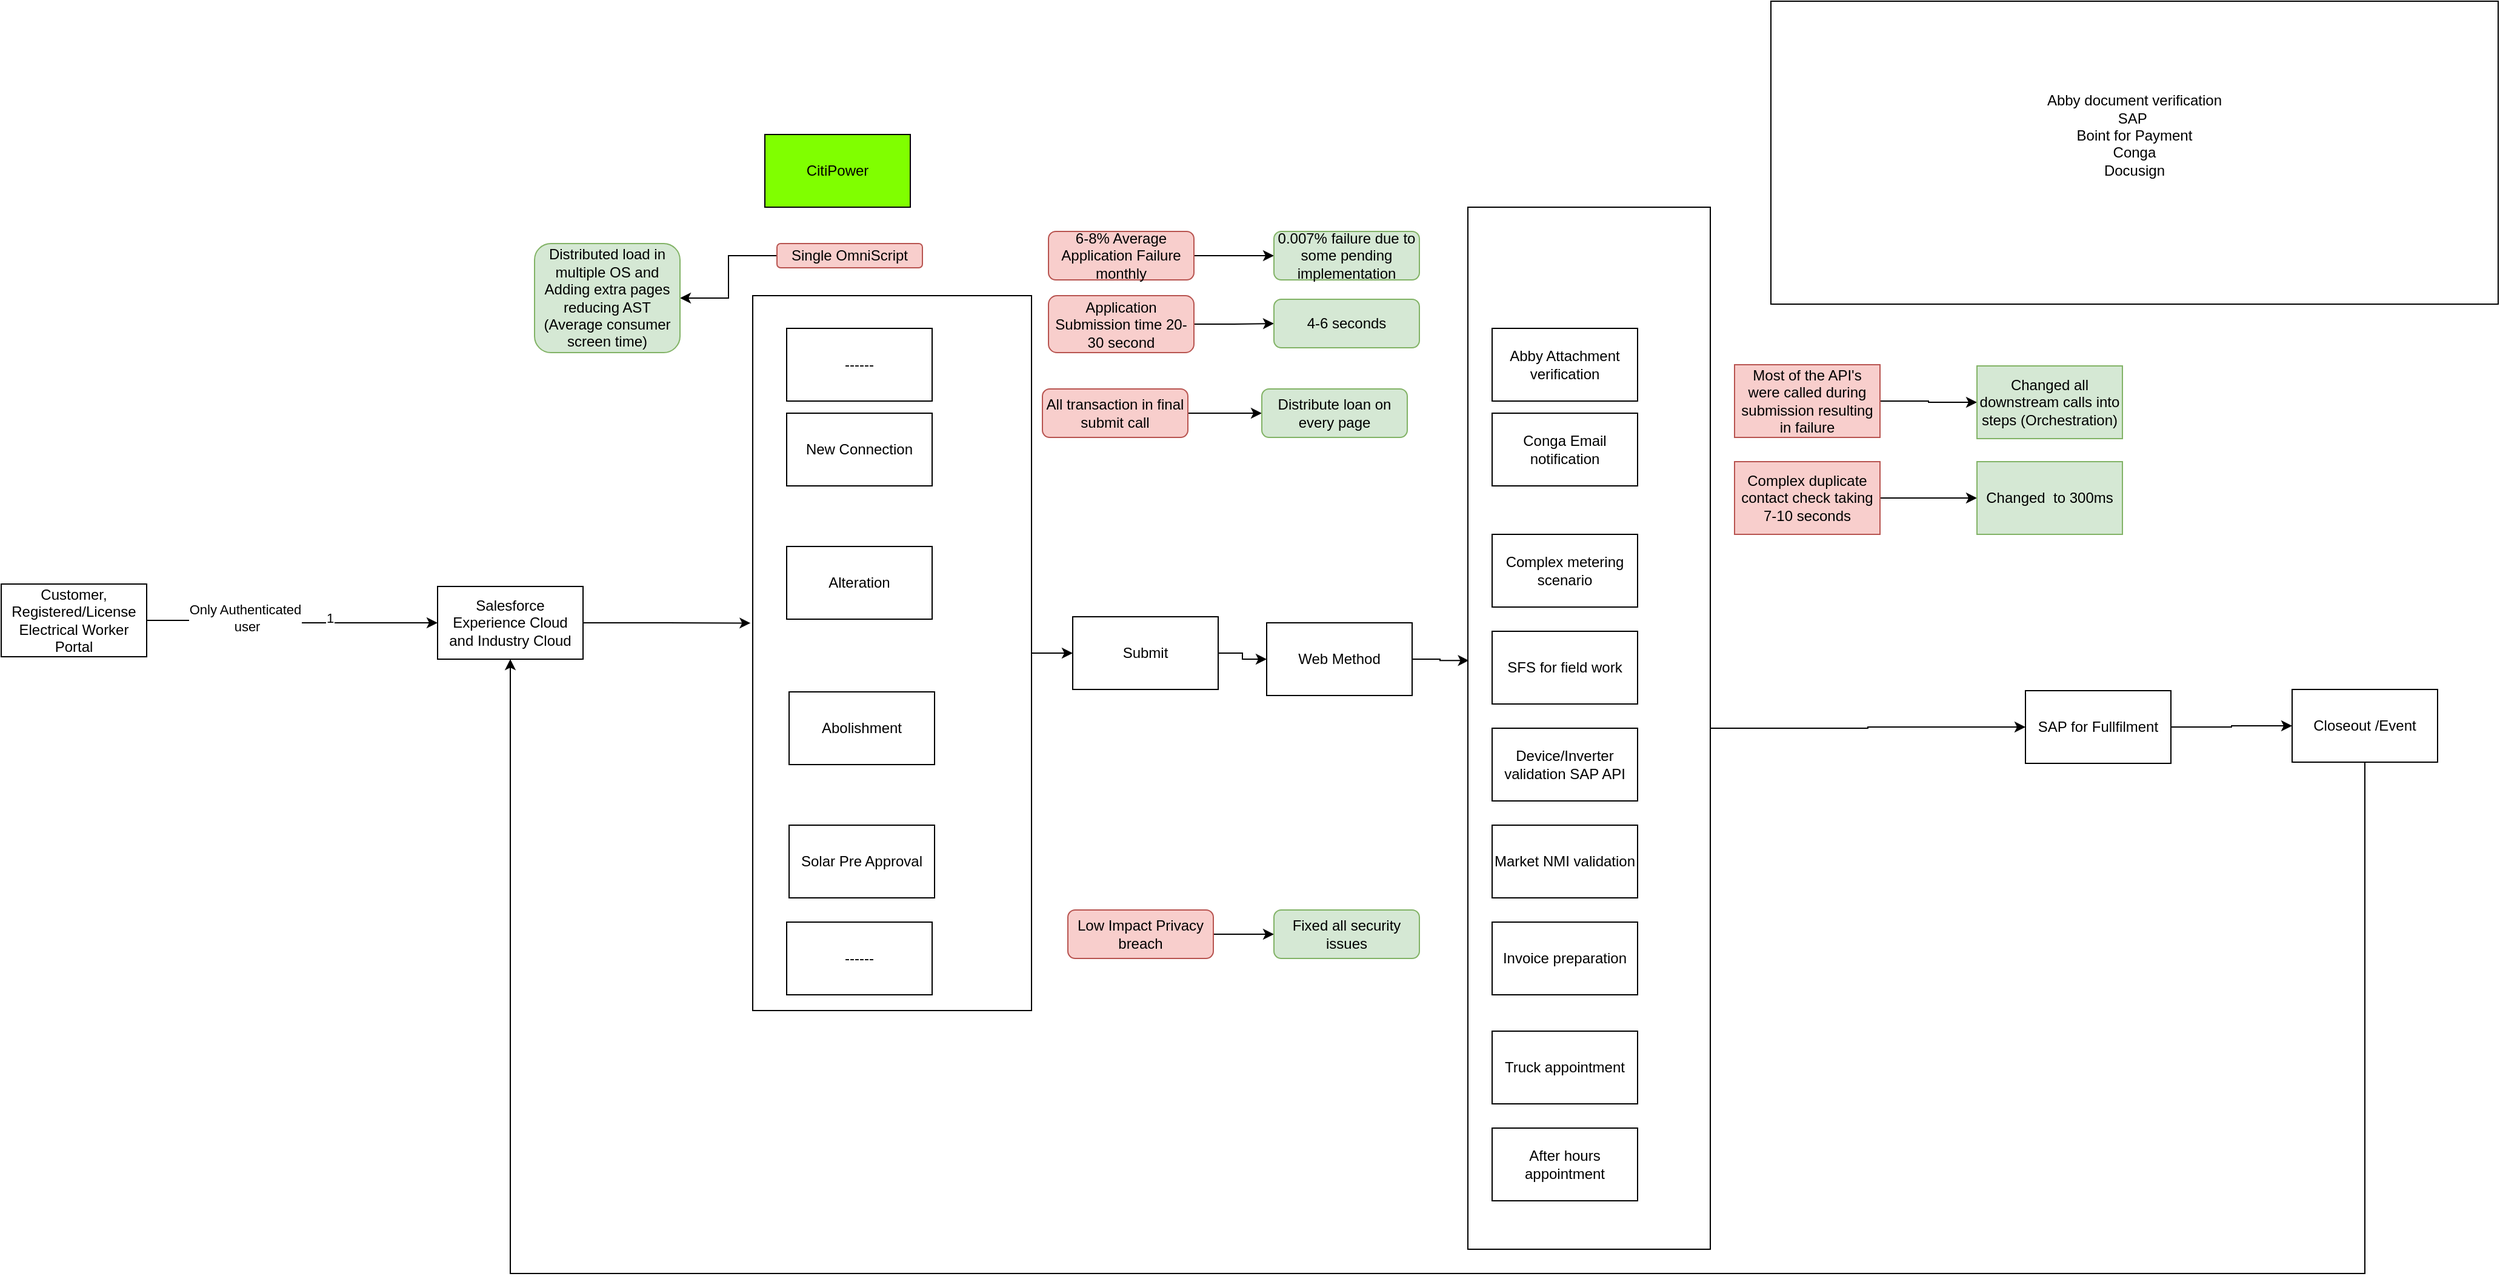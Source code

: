 <mxfile version="26.0.10">
  <diagram name="Page-1" id="ainewDnuy-ewS5lKNhwG">
    <mxGraphModel dx="1678" dy="2019" grid="1" gridSize="10" guides="1" tooltips="1" connect="1" arrows="1" fold="1" page="1" pageScale="1" pageWidth="850" pageHeight="1100" math="0" shadow="0">
      <root>
        <mxCell id="0" />
        <mxCell id="1" parent="0" />
        <mxCell id="xhRaF_tMoTgy2h4PzyXJ-1" value="" style="edgeStyle=orthogonalEdgeStyle;rounded=0;orthogonalLoop=1;jettySize=auto;html=1;" edge="1" parent="1" source="xhRaF_tMoTgy2h4PzyXJ-4" target="xhRaF_tMoTgy2h4PzyXJ-13">
          <mxGeometry relative="1" as="geometry" />
        </mxCell>
        <mxCell id="xhRaF_tMoTgy2h4PzyXJ-2" value="Only Authenticated&lt;div&gt;&amp;nbsp;user&lt;/div&gt;" style="edgeLabel;html=1;align=center;verticalAlign=middle;resizable=0;points=[];" vertex="1" connectable="0" parent="xhRaF_tMoTgy2h4PzyXJ-1">
          <mxGeometry x="-0.109" y="2" relative="1" as="geometry">
            <mxPoint x="-27" as="offset" />
          </mxGeometry>
        </mxCell>
        <mxCell id="xhRaF_tMoTgy2h4PzyXJ-3" value="1" style="edgeLabel;html=1;align=center;verticalAlign=middle;resizable=0;points=[];" vertex="1" connectable="0" parent="xhRaF_tMoTgy2h4PzyXJ-1">
          <mxGeometry x="0.264" y="4" relative="1" as="geometry">
            <mxPoint as="offset" />
          </mxGeometry>
        </mxCell>
        <mxCell id="xhRaF_tMoTgy2h4PzyXJ-4" value="Customer, Registered/License Electrical Worker Portal" style="rounded=0;whiteSpace=wrap;html=1;" vertex="1" parent="1">
          <mxGeometry x="30" y="101" width="120" height="60" as="geometry" />
        </mxCell>
        <mxCell id="xhRaF_tMoTgy2h4PzyXJ-13" value="Salesforce Experience Cloud and Industry Cloud" style="rounded=0;whiteSpace=wrap;html=1;" vertex="1" parent="1">
          <mxGeometry x="390" y="103" width="120" height="60" as="geometry" />
        </mxCell>
        <mxCell id="xhRaF_tMoTgy2h4PzyXJ-50" value="Web Method" style="rounded=0;whiteSpace=wrap;html=1;" vertex="1" parent="1">
          <mxGeometry x="1074" y="133" width="120" height="60" as="geometry" />
        </mxCell>
        <mxCell id="xhRaF_tMoTgy2h4PzyXJ-51" value="CitiPower" style="rounded=0;whiteSpace=wrap;html=1;fillColor=light-dark(#80FF00,var(--ge-dark-color, #121212));" vertex="1" parent="1">
          <mxGeometry x="660" y="-270" width="120" height="60" as="geometry" />
        </mxCell>
        <mxCell id="xhRaF_tMoTgy2h4PzyXJ-52" value="Abby document verification&lt;div&gt;SAP&amp;nbsp;&lt;/div&gt;&lt;div&gt;Boint for Payment&lt;/div&gt;&lt;div&gt;Conga&lt;/div&gt;&lt;div&gt;Docusign&lt;/div&gt;&lt;div&gt;&lt;br&gt;&lt;/div&gt;&lt;div&gt;&lt;br&gt;&lt;/div&gt;" style="rounded=0;whiteSpace=wrap;html=1;" vertex="1" parent="1">
          <mxGeometry x="1490" y="-380" width="600" height="250" as="geometry" />
        </mxCell>
        <mxCell id="xhRaF_tMoTgy2h4PzyXJ-54" value="Solar Pre Approval" style="rounded=0;whiteSpace=wrap;html=1;" vertex="1" parent="1">
          <mxGeometry x="680" y="300" width="120" height="60" as="geometry" />
        </mxCell>
        <mxCell id="xhRaF_tMoTgy2h4PzyXJ-55" value="Abolishment" style="rounded=0;whiteSpace=wrap;html=1;" vertex="1" parent="1">
          <mxGeometry x="680" y="190" width="120" height="60" as="geometry" />
        </mxCell>
        <mxCell id="xhRaF_tMoTgy2h4PzyXJ-56" value="Alteration" style="rounded=0;whiteSpace=wrap;html=1;" vertex="1" parent="1">
          <mxGeometry x="678" y="70" width="120" height="60" as="geometry" />
        </mxCell>
        <mxCell id="xhRaF_tMoTgy2h4PzyXJ-57" value="New Connection" style="rounded=0;whiteSpace=wrap;html=1;" vertex="1" parent="1">
          <mxGeometry x="678" y="-40" width="120" height="60" as="geometry" />
        </mxCell>
        <mxCell id="xhRaF_tMoTgy2h4PzyXJ-69" value="" style="edgeStyle=orthogonalEdgeStyle;rounded=0;orthogonalLoop=1;jettySize=auto;html=1;" edge="1" parent="1" source="xhRaF_tMoTgy2h4PzyXJ-58" target="xhRaF_tMoTgy2h4PzyXJ-68">
          <mxGeometry relative="1" as="geometry" />
        </mxCell>
        <mxCell id="xhRaF_tMoTgy2h4PzyXJ-58" value="" style="rounded=0;whiteSpace=wrap;html=1;gradientColor=none;fillColor=none;" vertex="1" parent="1">
          <mxGeometry x="650" y="-137" width="230" height="590" as="geometry" />
        </mxCell>
        <mxCell id="xhRaF_tMoTgy2h4PzyXJ-75" style="edgeStyle=orthogonalEdgeStyle;rounded=0;orthogonalLoop=1;jettySize=auto;html=1;exitX=0;exitY=0.5;exitDx=0;exitDy=0;entryX=1;entryY=0.5;entryDx=0;entryDy=0;" edge="1" parent="1" source="xhRaF_tMoTgy2h4PzyXJ-60" target="xhRaF_tMoTgy2h4PzyXJ-74">
          <mxGeometry relative="1" as="geometry" />
        </mxCell>
        <mxCell id="xhRaF_tMoTgy2h4PzyXJ-60" value="Single OmniScript" style="rounded=1;whiteSpace=wrap;html=1;fillColor=#f8cecc;strokeColor=#b85450;" vertex="1" parent="1">
          <mxGeometry x="670" y="-180" width="120" height="20" as="geometry" />
        </mxCell>
        <mxCell id="xhRaF_tMoTgy2h4PzyXJ-61" style="edgeStyle=orthogonalEdgeStyle;rounded=0;orthogonalLoop=1;jettySize=auto;html=1;exitX=1;exitY=0.5;exitDx=0;exitDy=0;entryX=-0.008;entryY=0.458;entryDx=0;entryDy=0;entryPerimeter=0;" edge="1" parent="1" source="xhRaF_tMoTgy2h4PzyXJ-13" target="xhRaF_tMoTgy2h4PzyXJ-58">
          <mxGeometry relative="1" as="geometry" />
        </mxCell>
        <mxCell id="xhRaF_tMoTgy2h4PzyXJ-62" value="------" style="rounded=0;whiteSpace=wrap;html=1;" vertex="1" parent="1">
          <mxGeometry x="678" y="-110" width="120" height="60" as="geometry" />
        </mxCell>
        <mxCell id="xhRaF_tMoTgy2h4PzyXJ-63" value="------" style="rounded=0;whiteSpace=wrap;html=1;" vertex="1" parent="1">
          <mxGeometry x="678" y="380" width="120" height="60" as="geometry" />
        </mxCell>
        <mxCell id="xhRaF_tMoTgy2h4PzyXJ-81" value="" style="edgeStyle=orthogonalEdgeStyle;rounded=0;orthogonalLoop=1;jettySize=auto;html=1;" edge="1" parent="1" source="xhRaF_tMoTgy2h4PzyXJ-65" target="xhRaF_tMoTgy2h4PzyXJ-76">
          <mxGeometry relative="1" as="geometry" />
        </mxCell>
        <mxCell id="xhRaF_tMoTgy2h4PzyXJ-65" value="6-8% Average Application Failure monthly" style="rounded=1;whiteSpace=wrap;html=1;fillColor=#f8cecc;strokeColor=#b85450;" vertex="1" parent="1">
          <mxGeometry x="894" y="-190" width="120" height="40" as="geometry" />
        </mxCell>
        <mxCell id="xhRaF_tMoTgy2h4PzyXJ-80" style="edgeStyle=orthogonalEdgeStyle;rounded=0;orthogonalLoop=1;jettySize=auto;html=1;exitX=1;exitY=0.5;exitDx=0;exitDy=0;" edge="1" parent="1" source="xhRaF_tMoTgy2h4PzyXJ-66" target="xhRaF_tMoTgy2h4PzyXJ-77">
          <mxGeometry relative="1" as="geometry" />
        </mxCell>
        <mxCell id="xhRaF_tMoTgy2h4PzyXJ-66" value="Application Submission time 20-30 second" style="rounded=1;whiteSpace=wrap;html=1;fillColor=#f8cecc;strokeColor=#b85450;" vertex="1" parent="1">
          <mxGeometry x="894" y="-137" width="120" height="47" as="geometry" />
        </mxCell>
        <mxCell id="xhRaF_tMoTgy2h4PzyXJ-79" value="" style="edgeStyle=orthogonalEdgeStyle;rounded=0;orthogonalLoop=1;jettySize=auto;html=1;" edge="1" parent="1" source="xhRaF_tMoTgy2h4PzyXJ-67" target="xhRaF_tMoTgy2h4PzyXJ-78">
          <mxGeometry relative="1" as="geometry" />
        </mxCell>
        <mxCell id="xhRaF_tMoTgy2h4PzyXJ-67" value="All transaction in final submit call" style="rounded=1;whiteSpace=wrap;html=1;fillColor=#f8cecc;strokeColor=#b85450;" vertex="1" parent="1">
          <mxGeometry x="889" y="-60" width="120" height="40" as="geometry" />
        </mxCell>
        <mxCell id="xhRaF_tMoTgy2h4PzyXJ-94" style="edgeStyle=orthogonalEdgeStyle;rounded=0;orthogonalLoop=1;jettySize=auto;html=1;exitX=1;exitY=0.5;exitDx=0;exitDy=0;entryX=0;entryY=0.5;entryDx=0;entryDy=0;" edge="1" parent="1" source="xhRaF_tMoTgy2h4PzyXJ-68" target="xhRaF_tMoTgy2h4PzyXJ-50">
          <mxGeometry relative="1" as="geometry" />
        </mxCell>
        <mxCell id="xhRaF_tMoTgy2h4PzyXJ-68" value="Submit" style="rounded=0;whiteSpace=wrap;html=1;" vertex="1" parent="1">
          <mxGeometry x="914" y="128" width="120" height="60" as="geometry" />
        </mxCell>
        <mxCell id="xhRaF_tMoTgy2h4PzyXJ-70" value="Abby Attachment verification" style="rounded=0;whiteSpace=wrap;html=1;" vertex="1" parent="1">
          <mxGeometry x="1260" y="-110" width="120" height="60" as="geometry" />
        </mxCell>
        <mxCell id="xhRaF_tMoTgy2h4PzyXJ-71" value="Conga Email notification" style="rounded=0;whiteSpace=wrap;html=1;" vertex="1" parent="1">
          <mxGeometry x="1260" y="-40" width="120" height="60" as="geometry" />
        </mxCell>
        <mxCell id="xhRaF_tMoTgy2h4PzyXJ-92" value="" style="edgeStyle=orthogonalEdgeStyle;rounded=0;orthogonalLoop=1;jettySize=auto;html=1;entryX=0;entryY=0.5;entryDx=0;entryDy=0;" edge="1" parent="1" source="xhRaF_tMoTgy2h4PzyXJ-72" target="xhRaF_tMoTgy2h4PzyXJ-88">
          <mxGeometry relative="1" as="geometry" />
        </mxCell>
        <mxCell id="xhRaF_tMoTgy2h4PzyXJ-72" value="SAP for Fullfilment" style="rounded=0;whiteSpace=wrap;html=1;" vertex="1" parent="1">
          <mxGeometry x="1700" y="189" width="120" height="60" as="geometry" />
        </mxCell>
        <mxCell id="xhRaF_tMoTgy2h4PzyXJ-73" value="SFS for field work" style="rounded=0;whiteSpace=wrap;html=1;" vertex="1" parent="1">
          <mxGeometry x="1260" y="140" width="120" height="60" as="geometry" />
        </mxCell>
        <mxCell id="xhRaF_tMoTgy2h4PzyXJ-74" value="Distributed load in multiple OS and Adding extra pages reducing AST (Average consumer screen time)" style="rounded=1;whiteSpace=wrap;html=1;fillColor=#d5e8d4;strokeColor=#82b366;" vertex="1" parent="1">
          <mxGeometry x="470" y="-180" width="120" height="90" as="geometry" />
        </mxCell>
        <mxCell id="xhRaF_tMoTgy2h4PzyXJ-76" value="0.007% failure due to some pending implementation" style="rounded=1;whiteSpace=wrap;html=1;fillColor=#d5e8d4;strokeColor=#82b366;" vertex="1" parent="1">
          <mxGeometry x="1080" y="-190" width="120" height="40" as="geometry" />
        </mxCell>
        <mxCell id="xhRaF_tMoTgy2h4PzyXJ-77" value="4-6 seconds" style="rounded=1;whiteSpace=wrap;html=1;fillColor=#d5e8d4;strokeColor=#82b366;" vertex="1" parent="1">
          <mxGeometry x="1080" y="-134" width="120" height="40" as="geometry" />
        </mxCell>
        <mxCell id="xhRaF_tMoTgy2h4PzyXJ-78" value="Distribute loan on every page" style="rounded=1;whiteSpace=wrap;html=1;fillColor=#d5e8d4;strokeColor=#82b366;" vertex="1" parent="1">
          <mxGeometry x="1070" y="-60" width="120" height="40" as="geometry" />
        </mxCell>
        <mxCell id="xhRaF_tMoTgy2h4PzyXJ-82" value="Device/Inverter validation SAP API" style="rounded=0;whiteSpace=wrap;html=1;" vertex="1" parent="1">
          <mxGeometry x="1260" y="220" width="120" height="60" as="geometry" />
        </mxCell>
        <mxCell id="xhRaF_tMoTgy2h4PzyXJ-83" value="Market NMI validation" style="rounded=0;whiteSpace=wrap;html=1;" vertex="1" parent="1">
          <mxGeometry x="1260" y="300" width="120" height="60" as="geometry" />
        </mxCell>
        <mxCell id="xhRaF_tMoTgy2h4PzyXJ-84" value="Invoice preparation" style="rounded=0;whiteSpace=wrap;html=1;" vertex="1" parent="1">
          <mxGeometry x="1260" y="380" width="120" height="60" as="geometry" />
        </mxCell>
        <mxCell id="xhRaF_tMoTgy2h4PzyXJ-85" value="Truck appointment" style="rounded=0;whiteSpace=wrap;html=1;" vertex="1" parent="1">
          <mxGeometry x="1260" y="470" width="120" height="60" as="geometry" />
        </mxCell>
        <mxCell id="xhRaF_tMoTgy2h4PzyXJ-86" value="After hours appointment" style="rounded=0;whiteSpace=wrap;html=1;" vertex="1" parent="1">
          <mxGeometry x="1260" y="550" width="120" height="60" as="geometry" />
        </mxCell>
        <mxCell id="xhRaF_tMoTgy2h4PzyXJ-87" value="Complex metering scenario" style="rounded=0;whiteSpace=wrap;html=1;" vertex="1" parent="1">
          <mxGeometry x="1260" y="60" width="120" height="60" as="geometry" />
        </mxCell>
        <mxCell id="xhRaF_tMoTgy2h4PzyXJ-93" style="edgeStyle=orthogonalEdgeStyle;rounded=0;orthogonalLoop=1;jettySize=auto;html=1;exitX=0.5;exitY=1;exitDx=0;exitDy=0;" edge="1" parent="1" source="xhRaF_tMoTgy2h4PzyXJ-88" target="xhRaF_tMoTgy2h4PzyXJ-13">
          <mxGeometry relative="1" as="geometry">
            <Array as="points">
              <mxPoint x="1980" y="670" />
              <mxPoint x="450" y="670" />
            </Array>
          </mxGeometry>
        </mxCell>
        <mxCell id="xhRaF_tMoTgy2h4PzyXJ-88" value="Closeout /Event" style="rounded=0;whiteSpace=wrap;html=1;" vertex="1" parent="1">
          <mxGeometry x="1920" y="188" width="120" height="60" as="geometry" />
        </mxCell>
        <mxCell id="xhRaF_tMoTgy2h4PzyXJ-91" style="edgeStyle=orthogonalEdgeStyle;rounded=0;orthogonalLoop=1;jettySize=auto;html=1;exitX=1;exitY=0.5;exitDx=0;exitDy=0;entryX=0;entryY=0.5;entryDx=0;entryDy=0;" edge="1" parent="1" source="xhRaF_tMoTgy2h4PzyXJ-89" target="xhRaF_tMoTgy2h4PzyXJ-72">
          <mxGeometry relative="1" as="geometry">
            <mxPoint x="1690.0" y="100" as="targetPoint" />
          </mxGeometry>
        </mxCell>
        <mxCell id="xhRaF_tMoTgy2h4PzyXJ-89" value="" style="rounded=0;whiteSpace=wrap;html=1;fillColor=none;" vertex="1" parent="1">
          <mxGeometry x="1240" y="-210" width="200" height="860" as="geometry" />
        </mxCell>
        <mxCell id="xhRaF_tMoTgy2h4PzyXJ-95" style="edgeStyle=orthogonalEdgeStyle;rounded=0;orthogonalLoop=1;jettySize=auto;html=1;exitX=1;exitY=0.5;exitDx=0;exitDy=0;entryX=0.004;entryY=0.435;entryDx=0;entryDy=0;entryPerimeter=0;" edge="1" parent="1" source="xhRaF_tMoTgy2h4PzyXJ-50" target="xhRaF_tMoTgy2h4PzyXJ-89">
          <mxGeometry relative="1" as="geometry" />
        </mxCell>
        <mxCell id="xhRaF_tMoTgy2h4PzyXJ-101" style="edgeStyle=orthogonalEdgeStyle;rounded=0;orthogonalLoop=1;jettySize=auto;html=1;exitX=1;exitY=0.5;exitDx=0;exitDy=0;entryX=0;entryY=0.5;entryDx=0;entryDy=0;" edge="1" parent="1" source="xhRaF_tMoTgy2h4PzyXJ-96" target="xhRaF_tMoTgy2h4PzyXJ-100">
          <mxGeometry relative="1" as="geometry" />
        </mxCell>
        <mxCell id="xhRaF_tMoTgy2h4PzyXJ-96" value="Most of the API&#39;s were called during submission resulting in failure" style="rounded=0;whiteSpace=wrap;html=1;fillColor=#f8cecc;strokeColor=#b85450;" vertex="1" parent="1">
          <mxGeometry x="1460" y="-80" width="120" height="60" as="geometry" />
        </mxCell>
        <mxCell id="xhRaF_tMoTgy2h4PzyXJ-99" style="edgeStyle=orthogonalEdgeStyle;rounded=0;orthogonalLoop=1;jettySize=auto;html=1;exitX=1;exitY=0.5;exitDx=0;exitDy=0;entryX=0;entryY=0.5;entryDx=0;entryDy=0;" edge="1" parent="1" source="xhRaF_tMoTgy2h4PzyXJ-97" target="xhRaF_tMoTgy2h4PzyXJ-98">
          <mxGeometry relative="1" as="geometry" />
        </mxCell>
        <mxCell id="xhRaF_tMoTgy2h4PzyXJ-97" value="Low Impact Privacy breach" style="rounded=1;whiteSpace=wrap;html=1;fillColor=#f8cecc;strokeColor=#b85450;" vertex="1" parent="1">
          <mxGeometry x="910" y="370" width="120" height="40" as="geometry" />
        </mxCell>
        <mxCell id="xhRaF_tMoTgy2h4PzyXJ-98" value="Fixed all security issues" style="rounded=1;whiteSpace=wrap;html=1;fillColor=#d5e8d4;strokeColor=#82b366;" vertex="1" parent="1">
          <mxGeometry x="1080" y="370" width="120" height="40" as="geometry" />
        </mxCell>
        <mxCell id="xhRaF_tMoTgy2h4PzyXJ-100" value="Changed all downstream calls into steps (Orchestration)" style="rounded=0;whiteSpace=wrap;html=1;fillColor=#d5e8d4;strokeColor=#82b366;" vertex="1" parent="1">
          <mxGeometry x="1660" y="-79" width="120" height="60" as="geometry" />
        </mxCell>
        <mxCell id="xhRaF_tMoTgy2h4PzyXJ-104" style="edgeStyle=orthogonalEdgeStyle;rounded=0;orthogonalLoop=1;jettySize=auto;html=1;exitX=1;exitY=0.5;exitDx=0;exitDy=0;" edge="1" parent="1" source="xhRaF_tMoTgy2h4PzyXJ-102" target="xhRaF_tMoTgy2h4PzyXJ-103">
          <mxGeometry relative="1" as="geometry" />
        </mxCell>
        <mxCell id="xhRaF_tMoTgy2h4PzyXJ-102" value="Complex duplicate contact check taking 7-10 seconds" style="rounded=0;whiteSpace=wrap;html=1;fillColor=#f8cecc;strokeColor=#b85450;" vertex="1" parent="1">
          <mxGeometry x="1460" width="120" height="60" as="geometry" />
        </mxCell>
        <mxCell id="xhRaF_tMoTgy2h4PzyXJ-103" value="Changed&amp;nbsp; to 300ms" style="rounded=0;whiteSpace=wrap;html=1;fillColor=#d5e8d4;strokeColor=#82b366;" vertex="1" parent="1">
          <mxGeometry x="1660" width="120" height="60" as="geometry" />
        </mxCell>
      </root>
    </mxGraphModel>
  </diagram>
</mxfile>
